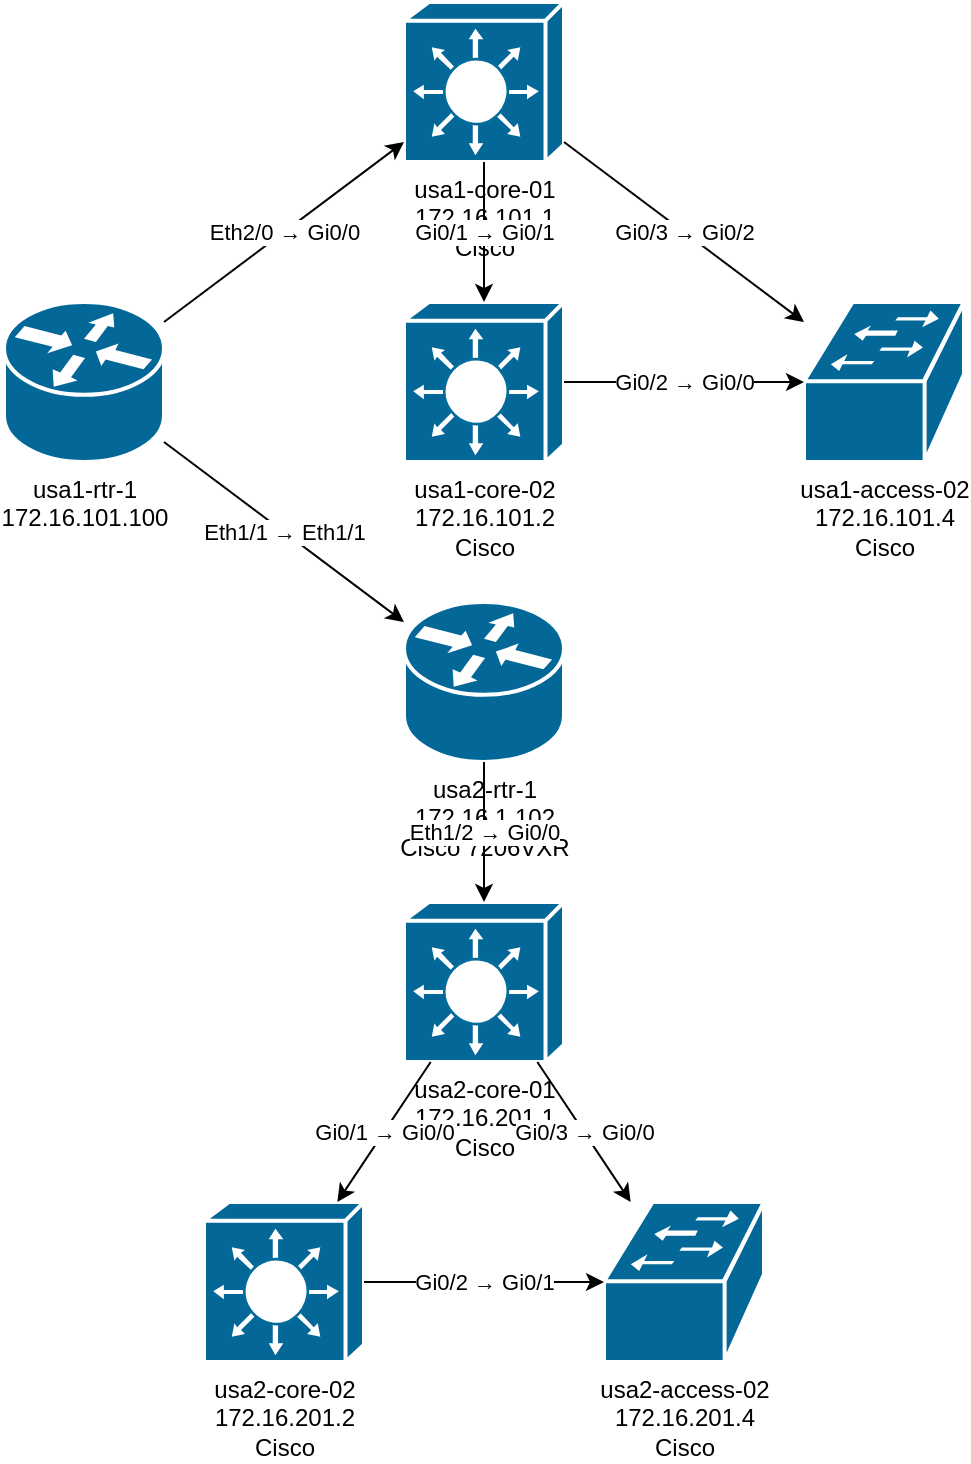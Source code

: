 <?xml version="1.0" ?>
<mxfile version="21.2.1" type="device">
  <diagram id="network_topology" name="Network Topology">
    <mxGraphModel dx="1000" dy="800" grid="1" gridSize="10" guides="1" tooltips="1" connect="1" arrows="1" fold="1" page="1" pageScale="1" pageWidth="850" pageHeight="1100" math="0" shadow="0">
      <root>
        <mxCell id="0"/>
        <mxCell id="root_1" parent="0"/>
        <mxCell id="node_2" vertex="1" parent="root_1" style="fillColor=#036897;strokeColor=#ffffff;strokeWidth=2;html=1;verticalLabelPosition=bottom;verticalAlign=top;align=center;shape=mxgraph.cisco.switches.layer_3_switch;sketch=0" value="usa1-core-01&#xa;172.16.101.1&#xa;Cisco">
          <mxGeometry x="1000" y="350" width="80" height="80" as="geometry"/>
        </mxCell>
        <mxCell id="node_3" vertex="1" parent="root_1" style="fillColor=#036897;strokeColor=#ffffff;strokeWidth=2;html=1;verticalLabelPosition=bottom;verticalAlign=top;align=center;shape=mxgraph.cisco.routers.router;sketch=0" value="usa1-rtr-1&#xa;172.16.101.100&#xa;">
          <mxGeometry x="800" y="500" width="80" height="80" as="geometry"/>
        </mxCell>
        <mxCell id="node_4" vertex="1" parent="root_1" style="fillColor=#036897;strokeColor=#ffffff;strokeWidth=2;html=1;verticalLabelPosition=bottom;verticalAlign=top;align=center;shape=mxgraph.cisco.switches.layer_3_switch;sketch=0" value="usa1-core-02&#xa;172.16.101.2&#xa;Cisco">
          <mxGeometry x="1000" y="500" width="80" height="80" as="geometry"/>
        </mxCell>
        <mxCell id="node_5" vertex="1" parent="root_1" style="fillColor=#036897;strokeColor=#ffffff;strokeWidth=2;html=1;verticalLabelPosition=bottom;verticalAlign=top;align=center;shape=mxgraph.cisco.switches.workgroup_switch;sketch=0" value="usa1-access-02&#xa;172.16.101.4&#xa;Cisco">
          <mxGeometry x="1200" y="500" width="80" height="80" as="geometry"/>
        </mxCell>
        <mxCell id="node_6" vertex="1" parent="root_1" style="fillColor=#036897;strokeColor=#ffffff;strokeWidth=2;html=1;verticalLabelPosition=bottom;verticalAlign=top;align=center;shape=mxgraph.cisco.routers.router;sketch=0" value="usa2-rtr-1&#xa;172.16.1.102&#xa;Cisco 7206VXR">
          <mxGeometry x="1000" y="650" width="80" height="80" as="geometry"/>
        </mxCell>
        <mxCell id="node_7" vertex="1" parent="root_1" style="fillColor=#036897;strokeColor=#ffffff;strokeWidth=2;html=1;verticalLabelPosition=bottom;verticalAlign=top;align=center;shape=mxgraph.cisco.switches.layer_3_switch;sketch=0" value="usa2-core-01&#xa;172.16.201.1&#xa;Cisco">
          <mxGeometry x="1000" y="800" width="80" height="80" as="geometry"/>
        </mxCell>
        <mxCell id="node_8" vertex="1" parent="root_1" style="fillColor=#036897;strokeColor=#ffffff;strokeWidth=2;html=1;verticalLabelPosition=bottom;verticalAlign=top;align=center;shape=mxgraph.cisco.switches.layer_3_switch;sketch=0" value="usa2-core-02&#xa;172.16.201.2&#xa;Cisco">
          <mxGeometry x="900" y="950" width="80" height="80" as="geometry"/>
        </mxCell>
        <mxCell id="node_9" vertex="1" parent="root_1" style="fillColor=#036897;strokeColor=#ffffff;strokeWidth=2;html=1;verticalLabelPosition=bottom;verticalAlign=top;align=center;shape=mxgraph.cisco.switches.workgroup_switch;sketch=0" value="usa2-access-02&#xa;172.16.201.4&#xa;Cisco">
          <mxGeometry x="1100" y="950" width="80" height="80" as="geometry"/>
        </mxCell>
        <mxCell id="edge_10" parent="root_1" source="node_3" target="node_2" style="edgeStyle=orthogonalEdgeStyle;rounded=0;orthogonalLoop=1;jettySize=auto;html=1;noEdgeStyle=1" edge="1" noEdgeStyle="1" value="Eth2/0 → Gi0/0" html="1">
          <mxGeometry relative="1" as="geometry"/>
        </mxCell>
        <mxCell id="edge_11" parent="root_1" source="node_3" target="node_6" style="edgeStyle=orthogonalEdgeStyle;rounded=0;orthogonalLoop=1;jettySize=auto;html=1;noEdgeStyle=1" edge="1" noEdgeStyle="1" value="Eth1/1 → Eth1/1" html="1">
          <mxGeometry relative="1" as="geometry"/>
        </mxCell>
        <mxCell id="edge_12" parent="root_1" source="node_2" target="node_4" style="edgeStyle=orthogonalEdgeStyle;rounded=0;orthogonalLoop=1;jettySize=auto;html=1;noEdgeStyle=1" edge="1" noEdgeStyle="1" value="Gi0/1 → Gi0/1" html="1">
          <mxGeometry relative="1" as="geometry"/>
        </mxCell>
        <mxCell id="edge_13" parent="root_1" source="node_2" target="node_5" style="edgeStyle=orthogonalEdgeStyle;rounded=0;orthogonalLoop=1;jettySize=auto;html=1;noEdgeStyle=1" edge="1" noEdgeStyle="1" value="Gi0/3 → Gi0/2" html="1">
          <mxGeometry relative="1" as="geometry"/>
        </mxCell>
        <mxCell id="edge_14" parent="root_1" source="node_6" target="node_7" style="edgeStyle=orthogonalEdgeStyle;rounded=0;orthogonalLoop=1;jettySize=auto;html=1;noEdgeStyle=1" edge="1" noEdgeStyle="1" value="Eth1/2 → Gi0/0" html="1">
          <mxGeometry relative="1" as="geometry"/>
        </mxCell>
        <mxCell id="edge_15" parent="root_1" source="node_4" target="node_5" style="edgeStyle=orthogonalEdgeStyle;rounded=0;orthogonalLoop=1;jettySize=auto;html=1;noEdgeStyle=1" edge="1" noEdgeStyle="1" value="Gi0/2 → Gi0/0" html="1">
          <mxGeometry relative="1" as="geometry"/>
        </mxCell>
        <mxCell id="edge_16" parent="root_1" source="node_7" target="node_8" style="edgeStyle=orthogonalEdgeStyle;rounded=0;orthogonalLoop=1;jettySize=auto;html=1;noEdgeStyle=1" edge="1" noEdgeStyle="1" value="Gi0/1 → Gi0/0" html="1">
          <mxGeometry relative="1" as="geometry"/>
        </mxCell>
        <mxCell id="edge_17" parent="root_1" source="node_7" target="node_9" style="edgeStyle=orthogonalEdgeStyle;rounded=0;orthogonalLoop=1;jettySize=auto;html=1;noEdgeStyle=1" edge="1" noEdgeStyle="1" value="Gi0/3 → Gi0/0" html="1">
          <mxGeometry relative="1" as="geometry"/>
        </mxCell>
        <mxCell id="edge_18" parent="root_1" source="node_8" target="node_9" style="edgeStyle=orthogonalEdgeStyle;rounded=0;orthogonalLoop=1;jettySize=auto;html=1;noEdgeStyle=1" edge="1" noEdgeStyle="1" value="Gi0/2 → Gi0/1" html="1">
          <mxGeometry relative="1" as="geometry"/>
        </mxCell>
      </root>
    </mxGraphModel>
  </diagram>
</mxfile>